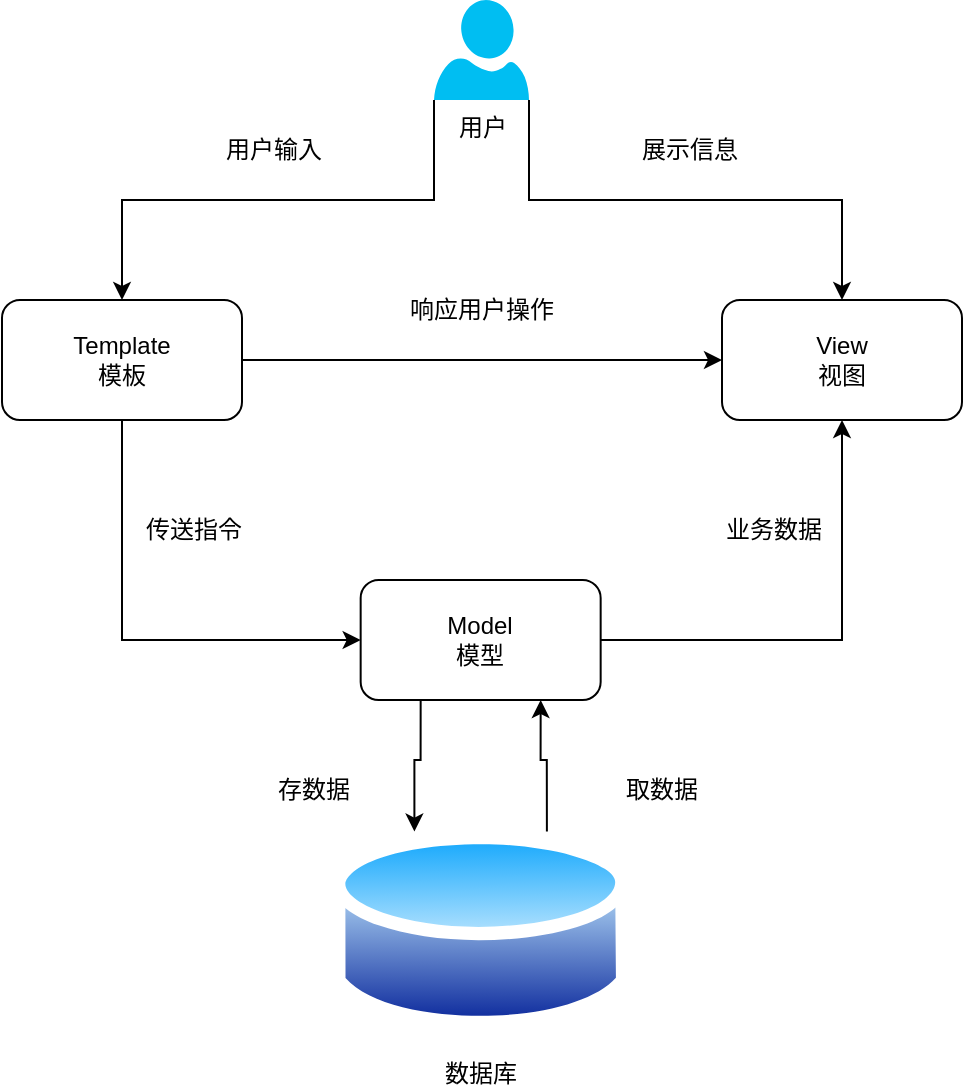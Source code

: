 <mxfile version="17.5.0" type="github">
  <diagram id="7u-bzlaxNCfuiFKdH_kw" name="Page-1">
    <mxGraphModel dx="782" dy="412" grid="1" gridSize="10" guides="1" tooltips="1" connect="1" arrows="1" fold="1" page="1" pageScale="1" pageWidth="827" pageHeight="1169" math="0" shadow="0">
      <root>
        <mxCell id="0" />
        <mxCell id="1" parent="0" />
        <mxCell id="kukDhXoUH24sscGrnGUv-6" style="edgeStyle=orthogonalEdgeStyle;rounded=0;orthogonalLoop=1;jettySize=auto;html=1;exitX=0;exitY=1;exitDx=0;exitDy=0;exitPerimeter=0;" edge="1" parent="1" source="kukDhXoUH24sscGrnGUv-1" target="kukDhXoUH24sscGrnGUv-2">
          <mxGeometry relative="1" as="geometry" />
        </mxCell>
        <mxCell id="kukDhXoUH24sscGrnGUv-7" style="edgeStyle=orthogonalEdgeStyle;rounded=0;orthogonalLoop=1;jettySize=auto;html=1;exitX=1;exitY=1;exitDx=0;exitDy=0;exitPerimeter=0;" edge="1" parent="1" source="kukDhXoUH24sscGrnGUv-1" target="kukDhXoUH24sscGrnGUv-3">
          <mxGeometry relative="1" as="geometry" />
        </mxCell>
        <mxCell id="kukDhXoUH24sscGrnGUv-1" value="用户" style="verticalLabelPosition=bottom;html=1;verticalAlign=top;align=center;strokeColor=none;fillColor=#00BEF2;shape=mxgraph.azure.user;" vertex="1" parent="1">
          <mxGeometry x="390" y="280" width="47.5" height="50" as="geometry" />
        </mxCell>
        <mxCell id="kukDhXoUH24sscGrnGUv-8" style="edgeStyle=orthogonalEdgeStyle;rounded=0;orthogonalLoop=1;jettySize=auto;html=1;exitX=1;exitY=0.5;exitDx=0;exitDy=0;" edge="1" parent="1" source="kukDhXoUH24sscGrnGUv-2" target="kukDhXoUH24sscGrnGUv-3">
          <mxGeometry relative="1" as="geometry" />
        </mxCell>
        <mxCell id="kukDhXoUH24sscGrnGUv-9" style="edgeStyle=orthogonalEdgeStyle;rounded=0;orthogonalLoop=1;jettySize=auto;html=1;exitX=0.5;exitY=1;exitDx=0;exitDy=0;entryX=0;entryY=0.5;entryDx=0;entryDy=0;" edge="1" parent="1" source="kukDhXoUH24sscGrnGUv-2" target="kukDhXoUH24sscGrnGUv-4">
          <mxGeometry relative="1" as="geometry" />
        </mxCell>
        <mxCell id="kukDhXoUH24sscGrnGUv-2" value="Template&lt;br&gt;模板" style="rounded=1;whiteSpace=wrap;html=1;" vertex="1" parent="1">
          <mxGeometry x="174" y="430" width="120" height="60" as="geometry" />
        </mxCell>
        <mxCell id="kukDhXoUH24sscGrnGUv-3" value="View&lt;br&gt;视图" style="rounded=1;whiteSpace=wrap;html=1;" vertex="1" parent="1">
          <mxGeometry x="534" y="430" width="120" height="60" as="geometry" />
        </mxCell>
        <mxCell id="kukDhXoUH24sscGrnGUv-11" style="edgeStyle=orthogonalEdgeStyle;rounded=0;orthogonalLoop=1;jettySize=auto;html=1;exitX=0.25;exitY=1;exitDx=0;exitDy=0;entryX=0.25;entryY=0;entryDx=0;entryDy=0;" edge="1" parent="1" source="kukDhXoUH24sscGrnGUv-4" target="kukDhXoUH24sscGrnGUv-5">
          <mxGeometry relative="1" as="geometry" />
        </mxCell>
        <mxCell id="kukDhXoUH24sscGrnGUv-18" style="edgeStyle=orthogonalEdgeStyle;rounded=0;orthogonalLoop=1;jettySize=auto;html=1;exitX=1;exitY=0.5;exitDx=0;exitDy=0;entryX=0.5;entryY=1;entryDx=0;entryDy=0;" edge="1" parent="1" source="kukDhXoUH24sscGrnGUv-4" target="kukDhXoUH24sscGrnGUv-3">
          <mxGeometry relative="1" as="geometry" />
        </mxCell>
        <mxCell id="kukDhXoUH24sscGrnGUv-4" value="Model&lt;br&gt;模型" style="rounded=1;whiteSpace=wrap;html=1;" vertex="1" parent="1">
          <mxGeometry x="353.33" y="570" width="120" height="60" as="geometry" />
        </mxCell>
        <mxCell id="kukDhXoUH24sscGrnGUv-12" style="edgeStyle=orthogonalEdgeStyle;rounded=0;orthogonalLoop=1;jettySize=auto;html=1;exitX=0.75;exitY=0;exitDx=0;exitDy=0;entryX=0.75;entryY=1;entryDx=0;entryDy=0;" edge="1" parent="1" source="kukDhXoUH24sscGrnGUv-5" target="kukDhXoUH24sscGrnGUv-4">
          <mxGeometry relative="1" as="geometry" />
        </mxCell>
        <mxCell id="kukDhXoUH24sscGrnGUv-5" value="数据库" style="aspect=fixed;perimeter=ellipsePerimeter;html=1;align=center;shadow=0;dashed=0;spacingTop=3;image;image=img/lib/active_directory/database.svg;imageBackground=none;" vertex="1" parent="1">
          <mxGeometry x="339" y="690" width="148.65" height="110" as="geometry" />
        </mxCell>
        <mxCell id="kukDhXoUH24sscGrnGUv-13" value="用户输入" style="text;html=1;strokeColor=none;fillColor=none;align=center;verticalAlign=middle;whiteSpace=wrap;rounded=0;opacity=10;" vertex="1" parent="1">
          <mxGeometry x="280" y="340" width="60" height="30" as="geometry" />
        </mxCell>
        <mxCell id="kukDhXoUH24sscGrnGUv-14" value="展示信息" style="text;html=1;strokeColor=none;fillColor=none;align=center;verticalAlign=middle;whiteSpace=wrap;rounded=0;opacity=10;" vertex="1" parent="1">
          <mxGeometry x="488" y="340" width="60" height="30" as="geometry" />
        </mxCell>
        <mxCell id="kukDhXoUH24sscGrnGUv-15" value="响应用户操作" style="text;html=1;strokeColor=none;fillColor=none;align=center;verticalAlign=middle;whiteSpace=wrap;rounded=0;opacity=10;" vertex="1" parent="1">
          <mxGeometry x="371" y="420" width="86" height="30" as="geometry" />
        </mxCell>
        <mxCell id="kukDhXoUH24sscGrnGUv-16" value="传送指令" style="text;html=1;strokeColor=none;fillColor=none;align=center;verticalAlign=middle;whiteSpace=wrap;rounded=0;opacity=10;" vertex="1" parent="1">
          <mxGeometry x="240" y="530" width="60" height="30" as="geometry" />
        </mxCell>
        <mxCell id="kukDhXoUH24sscGrnGUv-17" value="业务数据" style="text;html=1;strokeColor=none;fillColor=none;align=center;verticalAlign=middle;whiteSpace=wrap;rounded=0;opacity=10;" vertex="1" parent="1">
          <mxGeometry x="530" y="530" width="60" height="30" as="geometry" />
        </mxCell>
        <mxCell id="kukDhXoUH24sscGrnGUv-19" value="存数据" style="text;html=1;strokeColor=none;fillColor=none;align=center;verticalAlign=middle;whiteSpace=wrap;rounded=0;opacity=10;" vertex="1" parent="1">
          <mxGeometry x="300" y="660" width="60" height="30" as="geometry" />
        </mxCell>
        <mxCell id="kukDhXoUH24sscGrnGUv-20" value="取数据" style="text;html=1;strokeColor=none;fillColor=none;align=center;verticalAlign=middle;whiteSpace=wrap;rounded=0;opacity=10;" vertex="1" parent="1">
          <mxGeometry x="474" y="660" width="60" height="30" as="geometry" />
        </mxCell>
      </root>
    </mxGraphModel>
  </diagram>
</mxfile>

